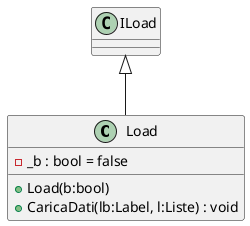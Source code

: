@startuml
class Load {
    - _b : bool = false
    + Load(b:bool)
    + CaricaDati(lb:Label, l:Liste) : void
}
ILoad <|-- Load
@enduml
